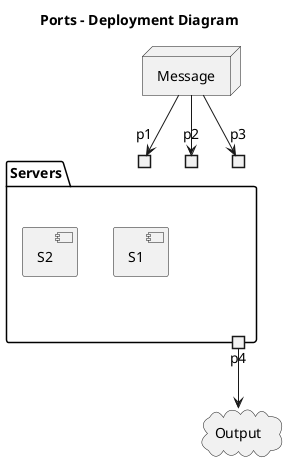 @startuml Ports

title Ports - Deployment Diagram

node Message

folder Servers{
  port p1
  port p2
  port p3
  portout p4
	component S1
	component S2
}


Message --> p1
Message --> p2
Message --> p3

cloud Output

p4 --> Output




@enduml